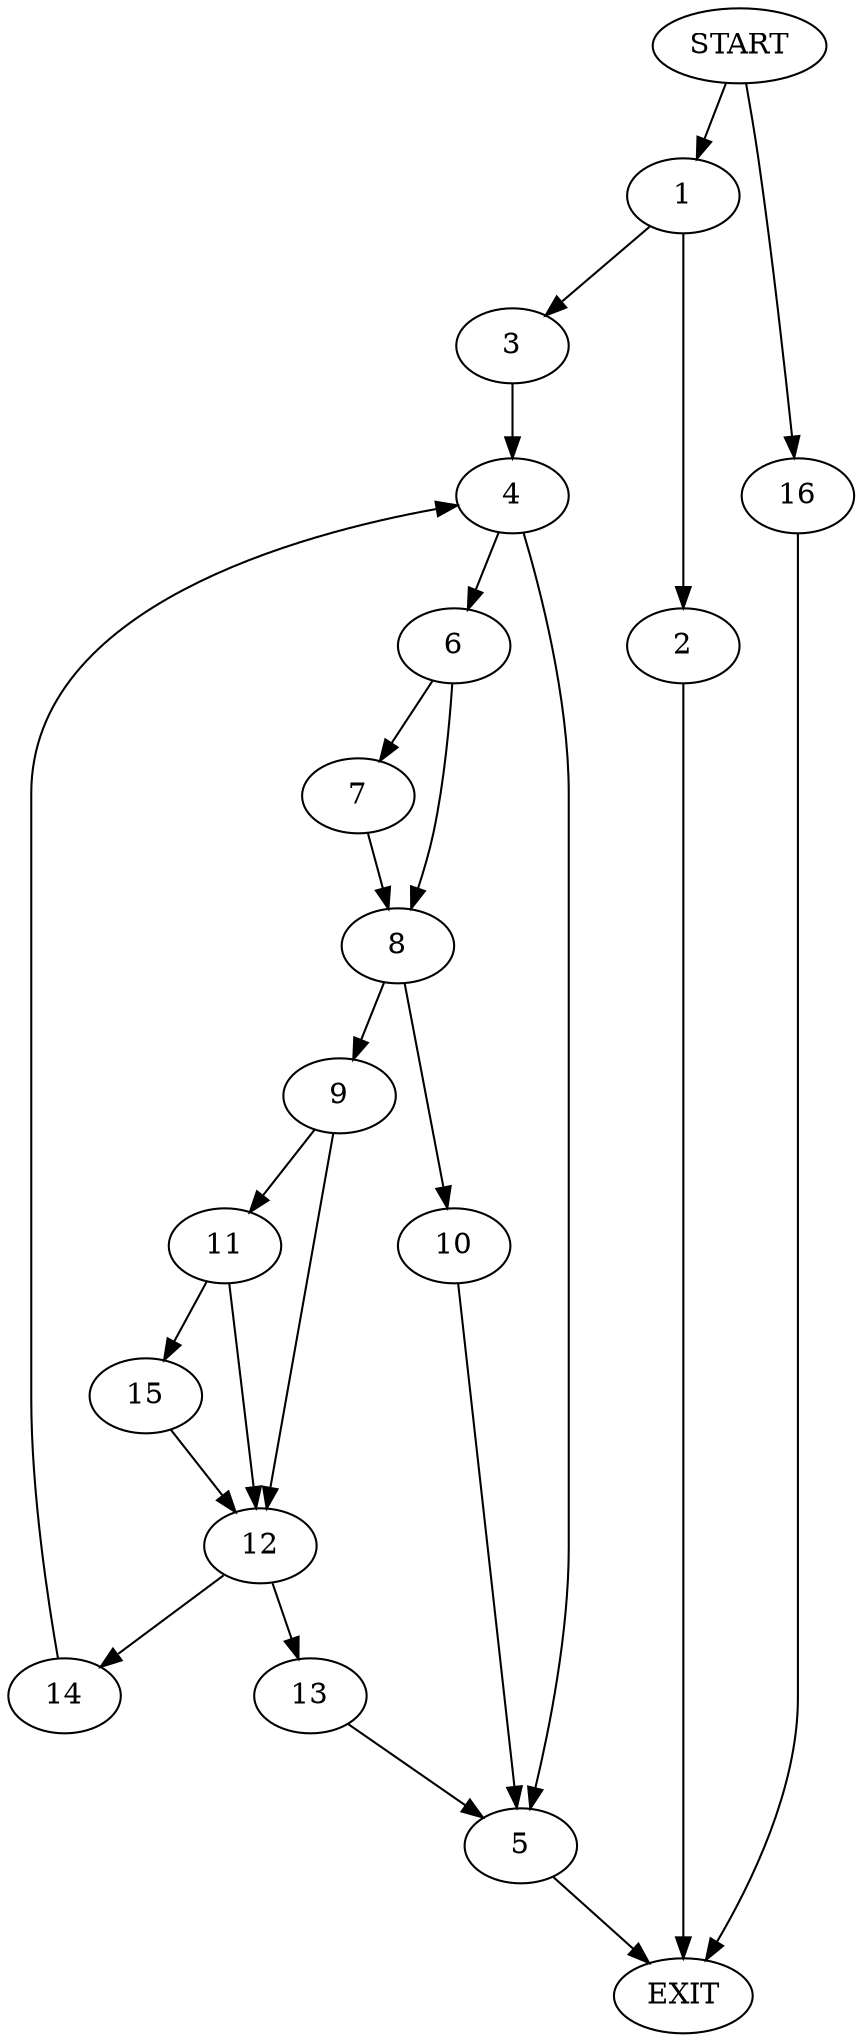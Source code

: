 digraph {
0 [label="START"]
17 [label="EXIT"]
0 -> 1
1 -> 2
1 -> 3
3 -> 4
2 -> 17
4 -> 5
4 -> 6
6 -> 7
6 -> 8
5 -> 17
7 -> 8
8 -> 9
8 -> 10
10 -> 5
9 -> 11
9 -> 12
12 -> 13
12 -> 14
11 -> 12
11 -> 15
15 -> 12
14 -> 4
13 -> 5
0 -> 16
16 -> 17
}
